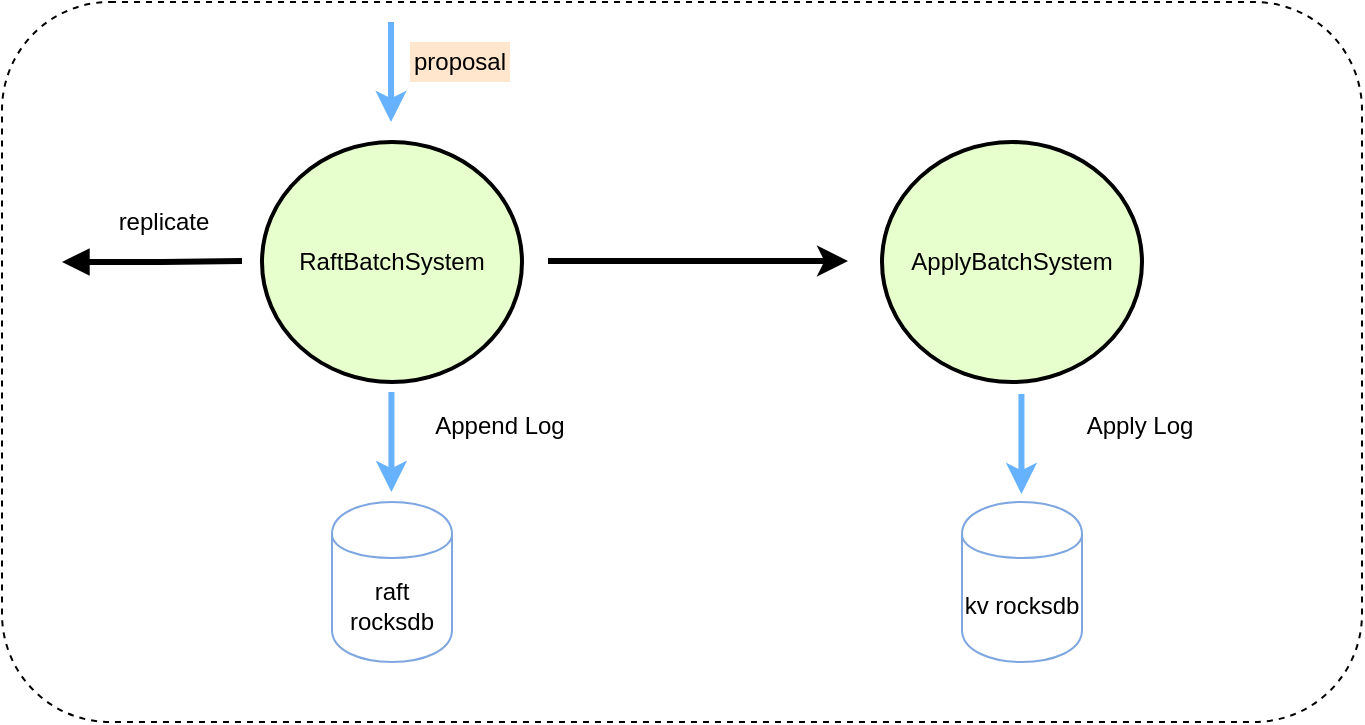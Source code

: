 <mxfile version="21.6.9" type="device">
  <diagram name="第 1 页" id="P6M6CRkn5cc2g4rzYMFN">
    <mxGraphModel dx="954" dy="648" grid="1" gridSize="10" guides="1" tooltips="1" connect="1" arrows="1" fold="1" page="1" pageScale="1" pageWidth="827" pageHeight="1169" math="0" shadow="0">
      <root>
        <mxCell id="0" />
        <mxCell id="1" parent="0" />
        <mxCell id="za4ZBzdV7PycntZ2moME-1" style="edgeStyle=orthogonalEdgeStyle;rounded=0;orthogonalLoop=1;jettySize=auto;html=1;strokeWidth=3;" edge="1" parent="1">
          <mxGeometry relative="1" as="geometry">
            <mxPoint x="333" y="239.5" as="sourcePoint" />
            <mxPoint x="483" y="239.5" as="targetPoint" />
            <Array as="points">
              <mxPoint x="443" y="239.5" />
              <mxPoint x="443" y="239.5" />
            </Array>
          </mxGeometry>
        </mxCell>
        <mxCell id="za4ZBzdV7PycntZ2moME-2" value="" style="edgeStyle=orthogonalEdgeStyle;rounded=0;orthogonalLoop=1;jettySize=auto;html=1;strokeWidth=3;strokeColor=#66B2FF;" edge="1" parent="1">
          <mxGeometry relative="1" as="geometry">
            <mxPoint x="254.71" y="305" as="sourcePoint" />
            <mxPoint x="254.71" y="355" as="targetPoint" />
          </mxGeometry>
        </mxCell>
        <mxCell id="za4ZBzdV7PycntZ2moME-3" value="RaftBatchSystem" style="shape=mxgraph.flowchart.start_2;whiteSpace=wrap;html=1;fillColor=#E6FFCC;strokeColor=#000000;strokeWidth=2" diagramCategory="Flowchart" diagramName="Start2" vertex="1" parent="1">
          <mxGeometry x="190" y="180" width="130" height="120" as="geometry" />
        </mxCell>
        <mxCell id="za4ZBzdV7PycntZ2moME-4" value="ApplyBatchSystem" style="shape=mxgraph.flowchart.start_2;whiteSpace=wrap;html=1;fillColor=#E6FFCC;strokeColor=#000000;strokeWidth=2" diagramCategory="Flowchart" diagramName="Start2" vertex="1" parent="1">
          <mxGeometry x="500" y="180" width="130" height="120" as="geometry" />
        </mxCell>
        <mxCell id="za4ZBzdV7PycntZ2moME-5" value="raft rocksdb" style="shape=cylinder;whiteSpace=wrap;html=1;boundedLbl=1;backgroundOutline=1;strokeColor=#7EA6E0;" diagramCategory="general" diagramName="Cylinder" vertex="1" parent="1">
          <mxGeometry x="225" y="360" width="60" height="80" as="geometry" />
        </mxCell>
        <mxCell id="za4ZBzdV7PycntZ2moME-6" value="kv rocksdb" style="shape=cylinder;whiteSpace=wrap;html=1;boundedLbl=1;backgroundOutline=1;strokeColor=#7EA6E0;" diagramCategory="general" diagramName="Cylinder" vertex="1" parent="1">
          <mxGeometry x="540" y="360" width="60" height="80" as="geometry" />
        </mxCell>
        <mxCell id="za4ZBzdV7PycntZ2moME-7" value="" style="edgeStyle=orthogonalEdgeStyle;rounded=0;orthogonalLoop=1;jettySize=auto;html=1;strokeWidth=3;strokeColor=#66B2FF;" edge="1" parent="1">
          <mxGeometry relative="1" as="geometry">
            <mxPoint x="569.72" y="306.0" as="sourcePoint" />
            <mxPoint x="569.72" y="356" as="targetPoint" />
          </mxGeometry>
        </mxCell>
        <mxCell id="za4ZBzdV7PycntZ2moME-8" value="" style="edgeStyle=orthogonalEdgeStyle;rounded=0;orthogonalLoop=1;jettySize=auto;html=1;strokeWidth=3;strokeColor=#66B2FF;" edge="1" parent="1">
          <mxGeometry relative="1" as="geometry">
            <mxPoint x="254.52" y="120" as="sourcePoint" />
            <mxPoint x="254.52" y="170" as="targetPoint" />
          </mxGeometry>
        </mxCell>
        <mxCell id="za4ZBzdV7PycntZ2moME-9" value="proposal" style="text;html=1;strokeColor=none;fillColor=#FFE6CC;align=center;verticalAlign=middle;whiteSpace=wrap;rounded=0;" diagramCategory="general" diagramName="text" vertex="1" parent="1">
          <mxGeometry x="264" y="130" width="50" height="20" as="geometry" />
        </mxCell>
        <mxCell id="za4ZBzdV7PycntZ2moME-10" value="Append Log" style="text;html=1;strokeColor=none;fillColor=none;align=center;verticalAlign=middle;whiteSpace=wrap;rounded=0;" diagramCategory="general" diagramName="text" vertex="1" parent="1">
          <mxGeometry x="260" y="312" width="98" height="20" as="geometry" />
        </mxCell>
        <mxCell id="za4ZBzdV7PycntZ2moME-11" value="Apply Log" style="text;html=1;strokeColor=none;fillColor=none;align=center;verticalAlign=middle;whiteSpace=wrap;rounded=0;" diagramCategory="general" diagramName="text" vertex="1" parent="1">
          <mxGeometry x="580" y="312" width="98" height="20" as="geometry" />
        </mxCell>
        <mxCell id="za4ZBzdV7PycntZ2moME-12" style="edgeStyle=orthogonalEdgeStyle;rounded=0;orthogonalLoop=1;jettySize=auto;html=1;strokeWidth=3;startArrow=block;startFill=1;endArrow=none;endFill=0;" edge="1" parent="1">
          <mxGeometry relative="1" as="geometry">
            <mxPoint x="90" y="240" as="sourcePoint" />
            <mxPoint x="180" y="239.52" as="targetPoint" />
            <Array as="points">
              <mxPoint x="140" y="239.52" />
              <mxPoint x="140" y="239.52" />
            </Array>
          </mxGeometry>
        </mxCell>
        <mxCell id="za4ZBzdV7PycntZ2moME-13" value="replicate" style="text;html=1;strokeColor=none;fillColor=none;align=center;verticalAlign=middle;whiteSpace=wrap;rounded=0;" diagramCategory="general" diagramName="text" vertex="1" parent="1">
          <mxGeometry x="101" y="210" width="80" height="20" as="geometry" />
        </mxCell>
        <mxCell id="za4ZBzdV7PycntZ2moME-14" value="" style="rounded=1;whiteSpace=wrap;html=1;fillColor=none;dashed=1;" vertex="1" parent="1">
          <mxGeometry x="60" y="110" width="680" height="360" as="geometry" />
        </mxCell>
      </root>
    </mxGraphModel>
  </diagram>
</mxfile>
